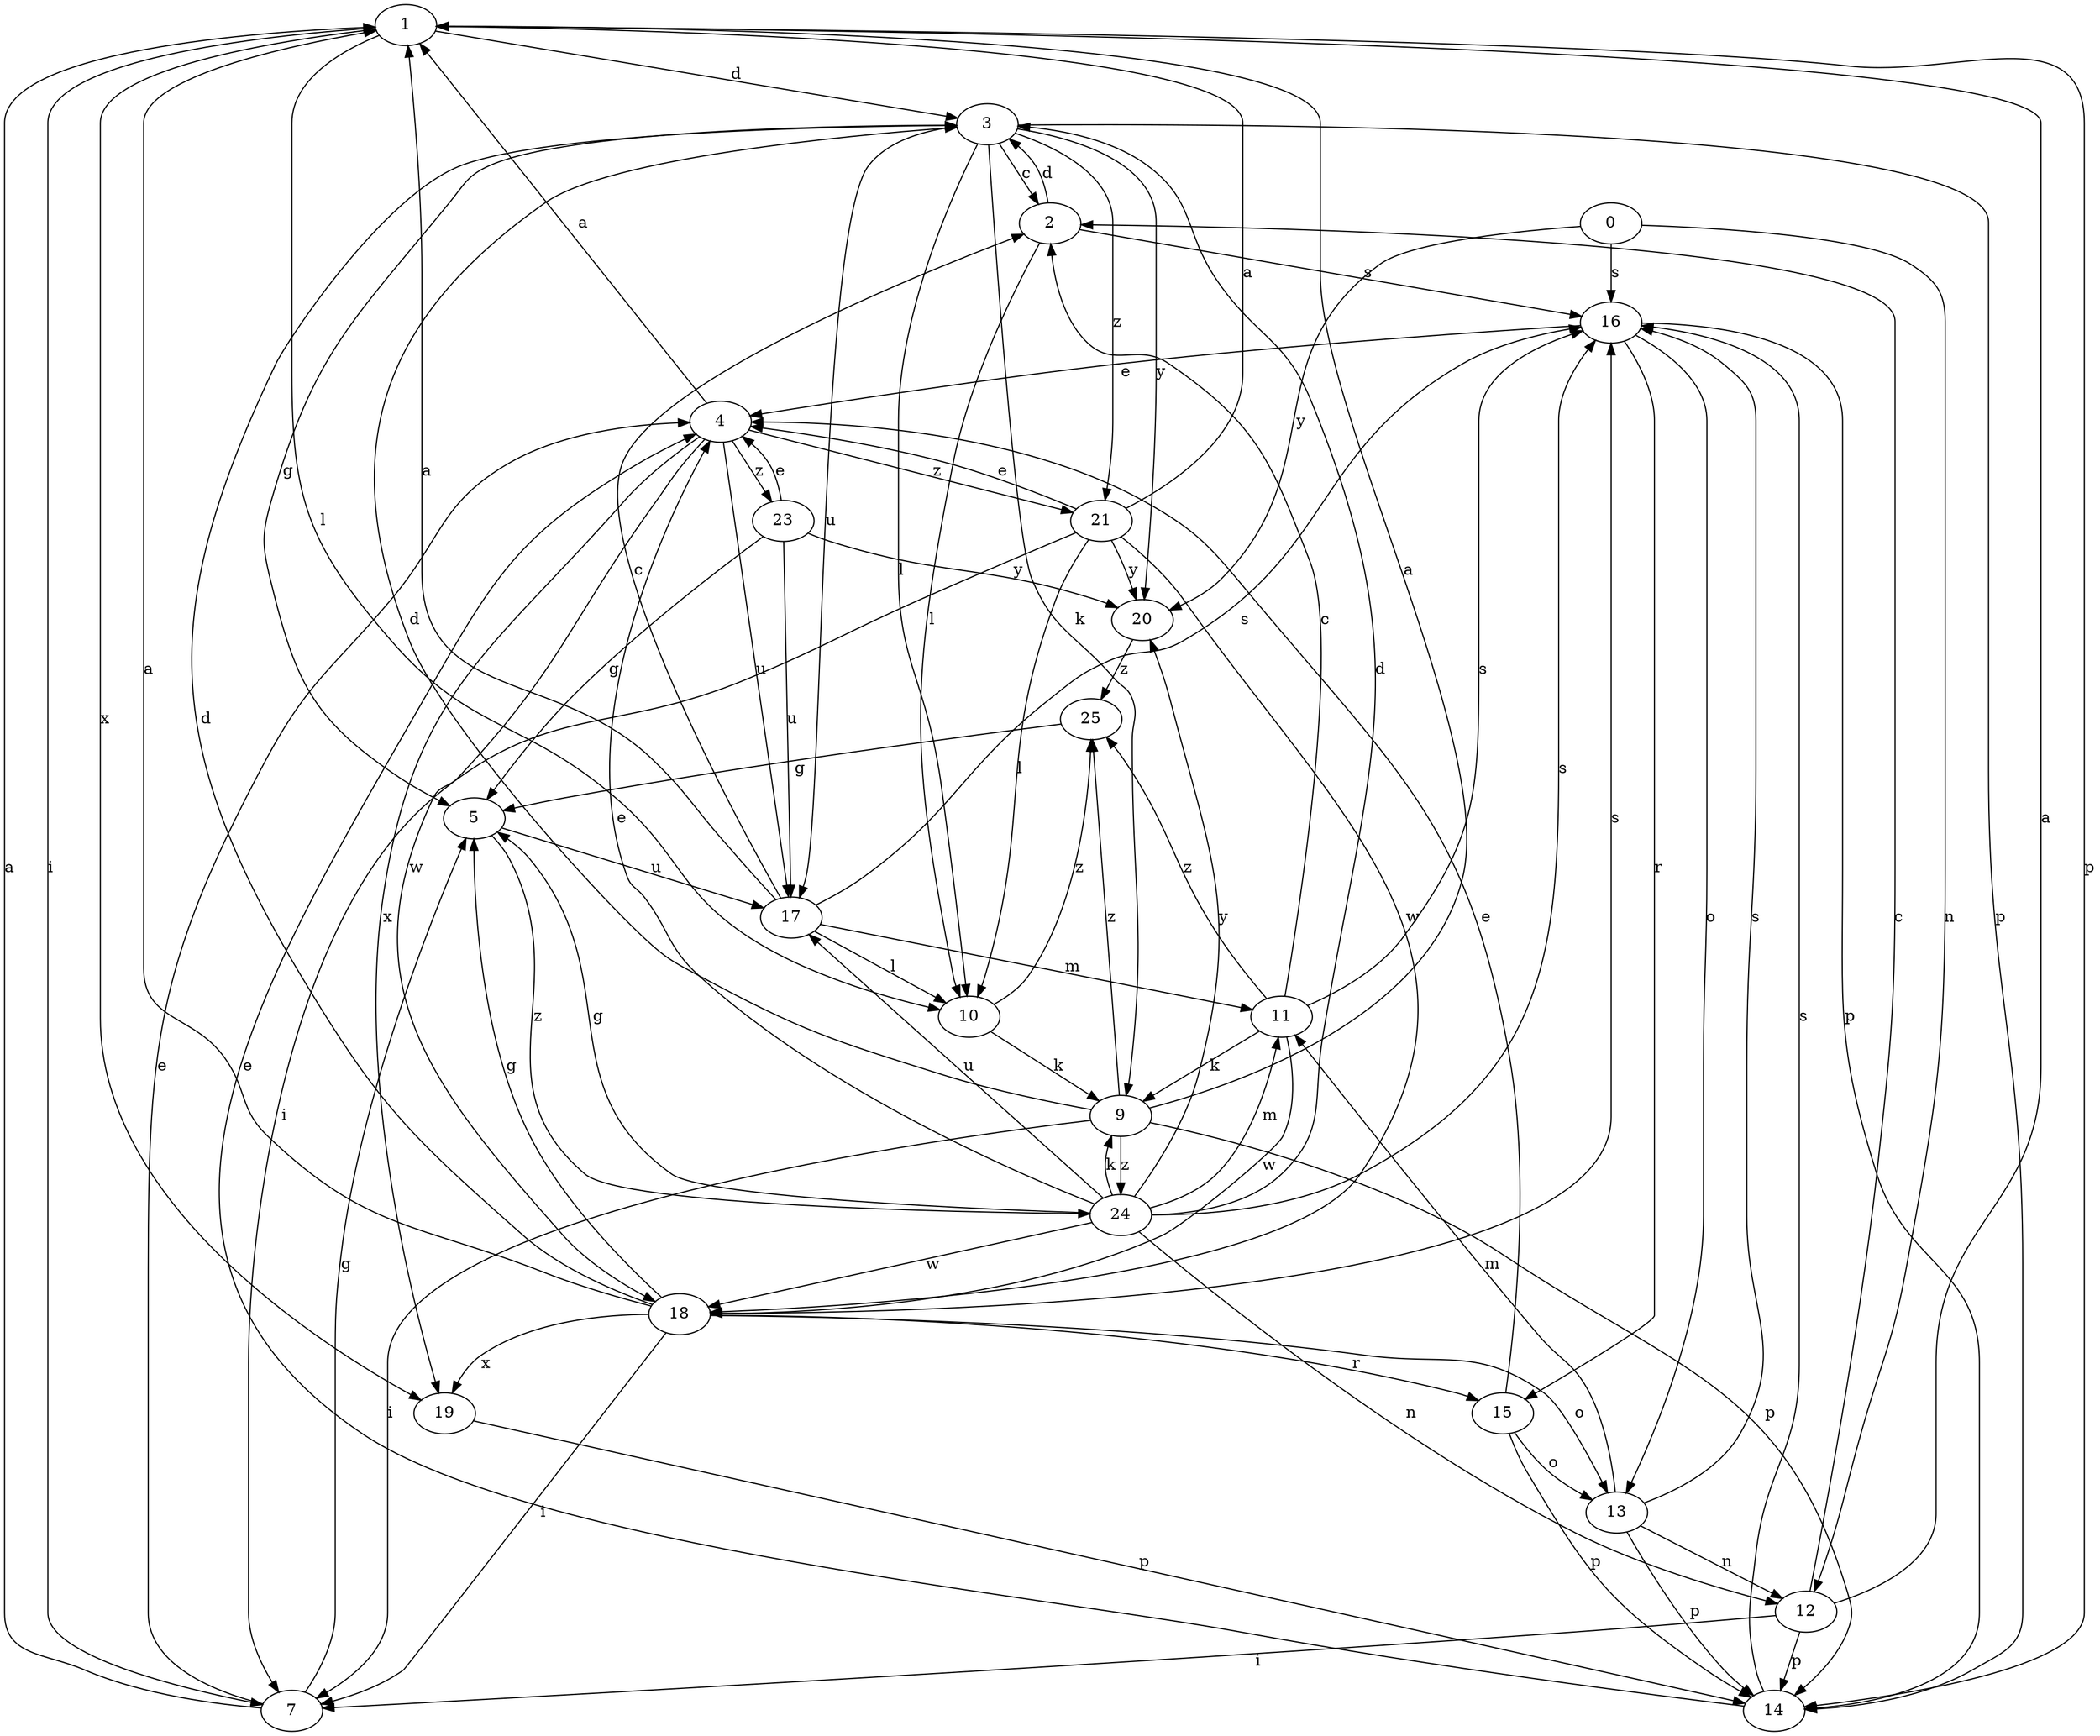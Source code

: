 strict digraph  {
1;
2;
3;
4;
5;
7;
9;
10;
11;
12;
13;
14;
15;
16;
17;
18;
19;
20;
21;
23;
0;
24;
25;
1 -> 3  [label=d];
1 -> 7  [label=i];
1 -> 10  [label=l];
1 -> 14  [label=p];
1 -> 19  [label=x];
2 -> 3  [label=d];
2 -> 10  [label=l];
2 -> 16  [label=s];
3 -> 2  [label=c];
3 -> 5  [label=g];
3 -> 9  [label=k];
3 -> 10  [label=l];
3 -> 14  [label=p];
3 -> 17  [label=u];
3 -> 20  [label=y];
3 -> 21  [label=z];
4 -> 1  [label=a];
4 -> 17  [label=u];
4 -> 18  [label=w];
4 -> 19  [label=x];
4 -> 21  [label=z];
4 -> 23  [label=z];
5 -> 17  [label=u];
5 -> 24  [label=z];
7 -> 1  [label=a];
7 -> 4  [label=e];
7 -> 5  [label=g];
9 -> 1  [label=a];
9 -> 3  [label=d];
9 -> 7  [label=i];
9 -> 14  [label=p];
9 -> 24  [label=z];
9 -> 25  [label=z];
10 -> 9  [label=k];
10 -> 25  [label=z];
11 -> 2  [label=c];
11 -> 9  [label=k];
11 -> 16  [label=s];
11 -> 18  [label=w];
11 -> 25  [label=z];
12 -> 1  [label=a];
12 -> 2  [label=c];
12 -> 7  [label=i];
12 -> 14  [label=p];
13 -> 11  [label=m];
13 -> 12  [label=n];
13 -> 14  [label=p];
13 -> 16  [label=s];
14 -> 4  [label=e];
14 -> 16  [label=s];
15 -> 4  [label=e];
15 -> 13  [label=o];
15 -> 14  [label=p];
16 -> 4  [label=e];
16 -> 13  [label=o];
16 -> 14  [label=p];
16 -> 15  [label=r];
17 -> 1  [label=a];
17 -> 2  [label=c];
17 -> 10  [label=l];
17 -> 11  [label=m];
17 -> 16  [label=s];
18 -> 1  [label=a];
18 -> 3  [label=d];
18 -> 5  [label=g];
18 -> 7  [label=i];
18 -> 13  [label=o];
18 -> 15  [label=r];
18 -> 16  [label=s];
18 -> 19  [label=x];
19 -> 14  [label=p];
20 -> 25  [label=z];
21 -> 1  [label=a];
21 -> 4  [label=e];
21 -> 7  [label=i];
21 -> 10  [label=l];
21 -> 18  [label=w];
21 -> 20  [label=y];
23 -> 4  [label=e];
23 -> 5  [label=g];
23 -> 17  [label=u];
23 -> 20  [label=y];
0 -> 12  [label=n];
0 -> 16  [label=s];
0 -> 20  [label=y];
24 -> 3  [label=d];
24 -> 4  [label=e];
24 -> 5  [label=g];
24 -> 9  [label=k];
24 -> 11  [label=m];
24 -> 12  [label=n];
24 -> 16  [label=s];
24 -> 17  [label=u];
24 -> 18  [label=w];
24 -> 20  [label=y];
25 -> 5  [label=g];
}
